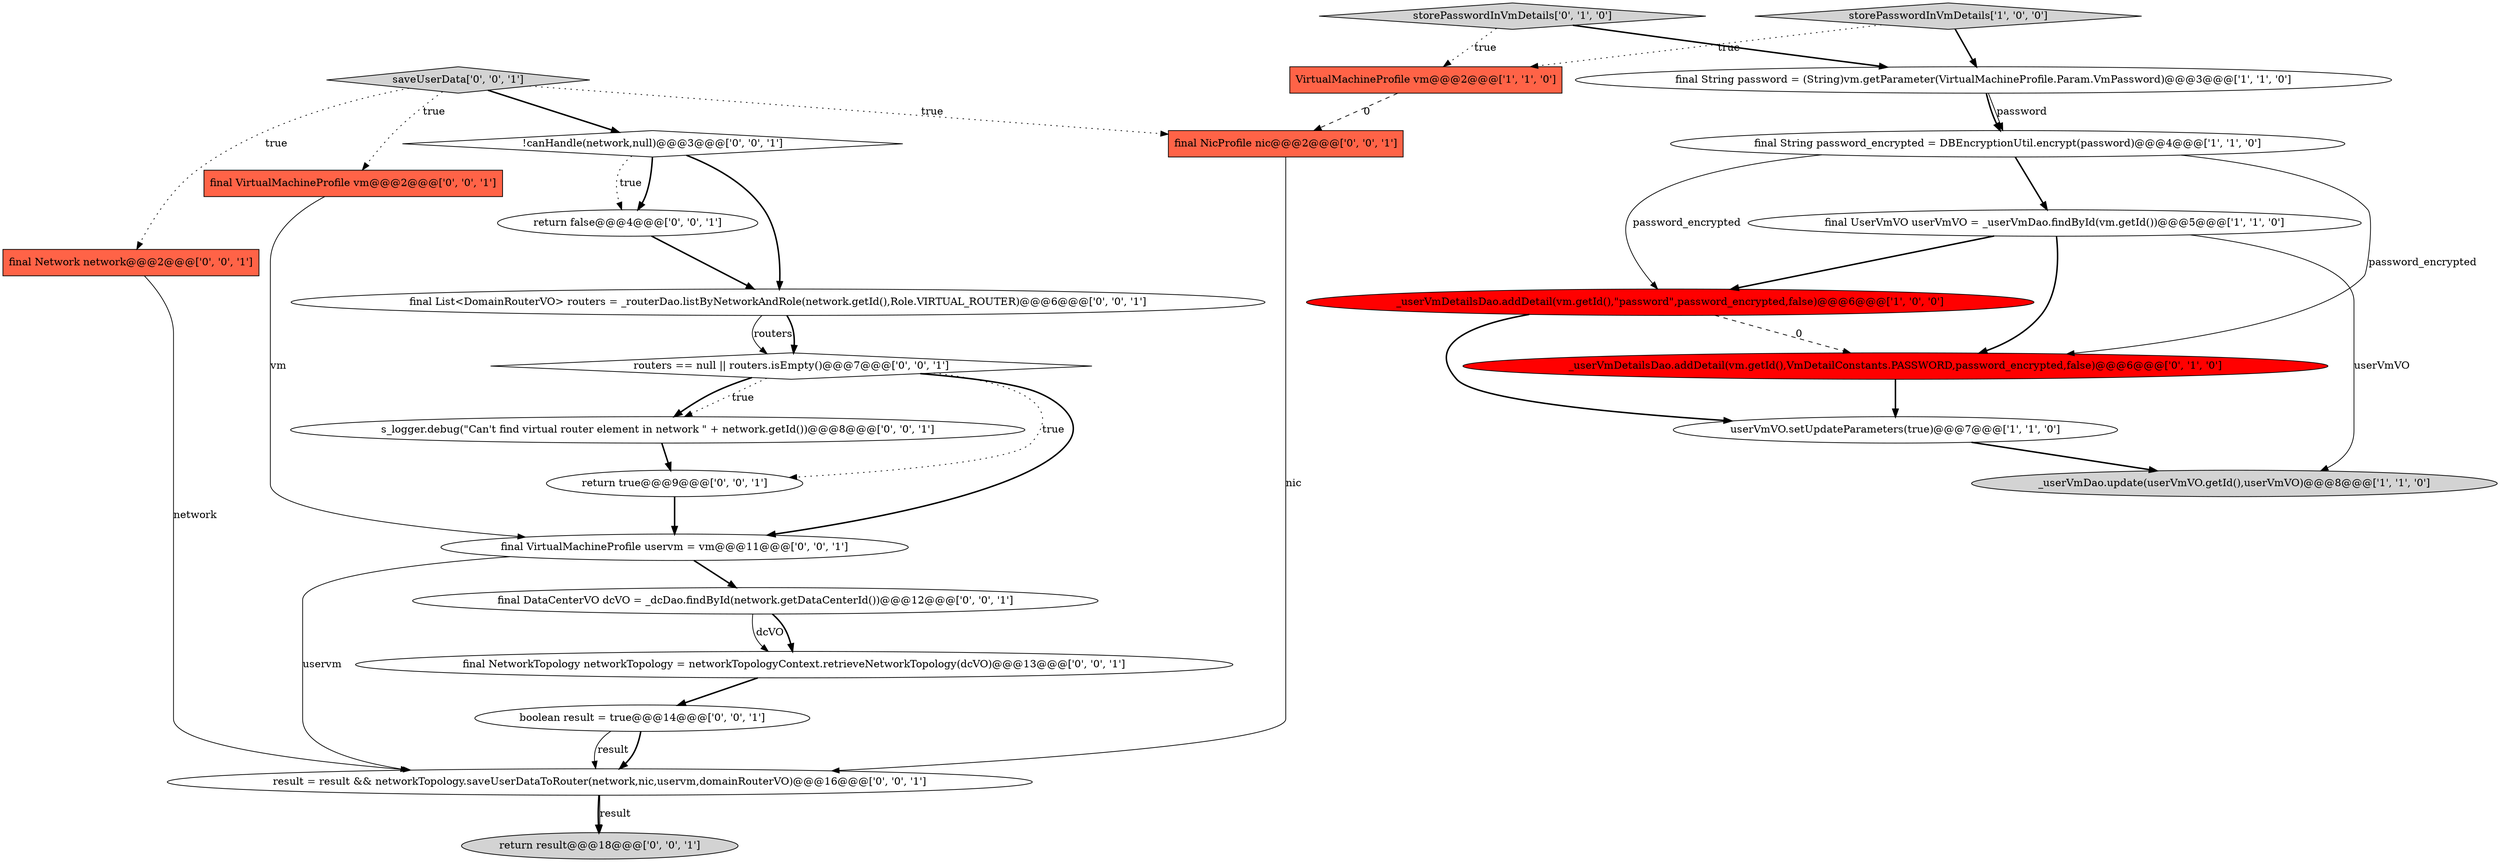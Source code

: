 digraph {
20 [style = filled, label = "result = result && networkTopology.saveUserDataToRouter(network,nic,uservm,domainRouterVO)@@@16@@@['0', '0', '1']", fillcolor = white, shape = ellipse image = "AAA0AAABBB3BBB"];
8 [style = filled, label = "_userVmDetailsDao.addDetail(vm.getId(),VmDetailConstants.PASSWORD,password_encrypted,false)@@@6@@@['0', '1', '0']", fillcolor = red, shape = ellipse image = "AAA1AAABBB2BBB"];
12 [style = filled, label = "return result@@@18@@@['0', '0', '1']", fillcolor = lightgray, shape = ellipse image = "AAA0AAABBB3BBB"];
2 [style = filled, label = "_userVmDetailsDao.addDetail(vm.getId(),\"password\",password_encrypted,false)@@@6@@@['1', '0', '0']", fillcolor = red, shape = ellipse image = "AAA1AAABBB1BBB"];
9 [style = filled, label = "storePasswordInVmDetails['0', '1', '0']", fillcolor = lightgray, shape = diamond image = "AAA0AAABBB2BBB"];
4 [style = filled, label = "VirtualMachineProfile vm@@@2@@@['1', '1', '0']", fillcolor = tomato, shape = box image = "AAA0AAABBB1BBB"];
14 [style = filled, label = "final NetworkTopology networkTopology = networkTopologyContext.retrieveNetworkTopology(dcVO)@@@13@@@['0', '0', '1']", fillcolor = white, shape = ellipse image = "AAA0AAABBB3BBB"];
22 [style = filled, label = "s_logger.debug(\"Can't find virtual router element in network \" + network.getId())@@@8@@@['0', '0', '1']", fillcolor = white, shape = ellipse image = "AAA0AAABBB3BBB"];
1 [style = filled, label = "final String password_encrypted = DBEncryptionUtil.encrypt(password)@@@4@@@['1', '1', '0']", fillcolor = white, shape = ellipse image = "AAA0AAABBB1BBB"];
5 [style = filled, label = "final String password = (String)vm.getParameter(VirtualMachineProfile.Param.VmPassword)@@@3@@@['1', '1', '0']", fillcolor = white, shape = ellipse image = "AAA0AAABBB1BBB"];
25 [style = filled, label = "boolean result = true@@@14@@@['0', '0', '1']", fillcolor = white, shape = ellipse image = "AAA0AAABBB3BBB"];
16 [style = filled, label = "final VirtualMachineProfile vm@@@2@@@['0', '0', '1']", fillcolor = tomato, shape = box image = "AAA0AAABBB3BBB"];
0 [style = filled, label = "userVmVO.setUpdateParameters(true)@@@7@@@['1', '1', '0']", fillcolor = white, shape = ellipse image = "AAA0AAABBB1BBB"];
18 [style = filled, label = "final VirtualMachineProfile uservm = vm@@@11@@@['0', '0', '1']", fillcolor = white, shape = ellipse image = "AAA0AAABBB3BBB"];
13 [style = filled, label = "final List<DomainRouterVO> routers = _routerDao.listByNetworkAndRole(network.getId(),Role.VIRTUAL_ROUTER)@@@6@@@['0', '0', '1']", fillcolor = white, shape = ellipse image = "AAA0AAABBB3BBB"];
6 [style = filled, label = "_userVmDao.update(userVmVO.getId(),userVmVO)@@@8@@@['1', '1', '0']", fillcolor = lightgray, shape = ellipse image = "AAA0AAABBB1BBB"];
24 [style = filled, label = "final NicProfile nic@@@2@@@['0', '0', '1']", fillcolor = tomato, shape = box image = "AAA0AAABBB3BBB"];
21 [style = filled, label = "final DataCenterVO dcVO = _dcDao.findById(network.getDataCenterId())@@@12@@@['0', '0', '1']", fillcolor = white, shape = ellipse image = "AAA0AAABBB3BBB"];
23 [style = filled, label = "final Network network@@@2@@@['0', '0', '1']", fillcolor = tomato, shape = box image = "AAA0AAABBB3BBB"];
3 [style = filled, label = "storePasswordInVmDetails['1', '0', '0']", fillcolor = lightgray, shape = diamond image = "AAA0AAABBB1BBB"];
10 [style = filled, label = "return false@@@4@@@['0', '0', '1']", fillcolor = white, shape = ellipse image = "AAA0AAABBB3BBB"];
15 [style = filled, label = "saveUserData['0', '0', '1']", fillcolor = lightgray, shape = diamond image = "AAA0AAABBB3BBB"];
7 [style = filled, label = "final UserVmVO userVmVO = _userVmDao.findById(vm.getId())@@@5@@@['1', '1', '0']", fillcolor = white, shape = ellipse image = "AAA0AAABBB1BBB"];
11 [style = filled, label = "return true@@@9@@@['0', '0', '1']", fillcolor = white, shape = ellipse image = "AAA0AAABBB3BBB"];
17 [style = filled, label = "!canHandle(network,null)@@@3@@@['0', '0', '1']", fillcolor = white, shape = diamond image = "AAA0AAABBB3BBB"];
19 [style = filled, label = "routers == null || routers.isEmpty()@@@7@@@['0', '0', '1']", fillcolor = white, shape = diamond image = "AAA0AAABBB3BBB"];
17->10 [style = bold, label=""];
19->18 [style = bold, label=""];
21->14 [style = solid, label="dcVO"];
14->25 [style = bold, label=""];
7->6 [style = solid, label="userVmVO"];
0->6 [style = bold, label=""];
1->2 [style = solid, label="password_encrypted"];
15->24 [style = dotted, label="true"];
13->19 [style = solid, label="routers"];
18->20 [style = solid, label="uservm"];
3->4 [style = dotted, label="true"];
15->16 [style = dotted, label="true"];
7->8 [style = bold, label=""];
2->8 [style = dashed, label="0"];
1->7 [style = bold, label=""];
11->18 [style = bold, label=""];
24->20 [style = solid, label="nic"];
16->18 [style = solid, label="vm"];
8->0 [style = bold, label=""];
23->20 [style = solid, label="network"];
5->1 [style = bold, label=""];
17->10 [style = dotted, label="true"];
25->20 [style = bold, label=""];
3->5 [style = bold, label=""];
2->0 [style = bold, label=""];
13->19 [style = bold, label=""];
15->17 [style = bold, label=""];
1->8 [style = solid, label="password_encrypted"];
25->20 [style = solid, label="result"];
10->13 [style = bold, label=""];
7->2 [style = bold, label=""];
19->11 [style = dotted, label="true"];
5->1 [style = solid, label="password"];
20->12 [style = bold, label=""];
19->22 [style = dotted, label="true"];
9->5 [style = bold, label=""];
9->4 [style = dotted, label="true"];
17->13 [style = bold, label=""];
18->21 [style = bold, label=""];
15->23 [style = dotted, label="true"];
4->24 [style = dashed, label="0"];
19->22 [style = bold, label=""];
22->11 [style = bold, label=""];
21->14 [style = bold, label=""];
20->12 [style = solid, label="result"];
}
